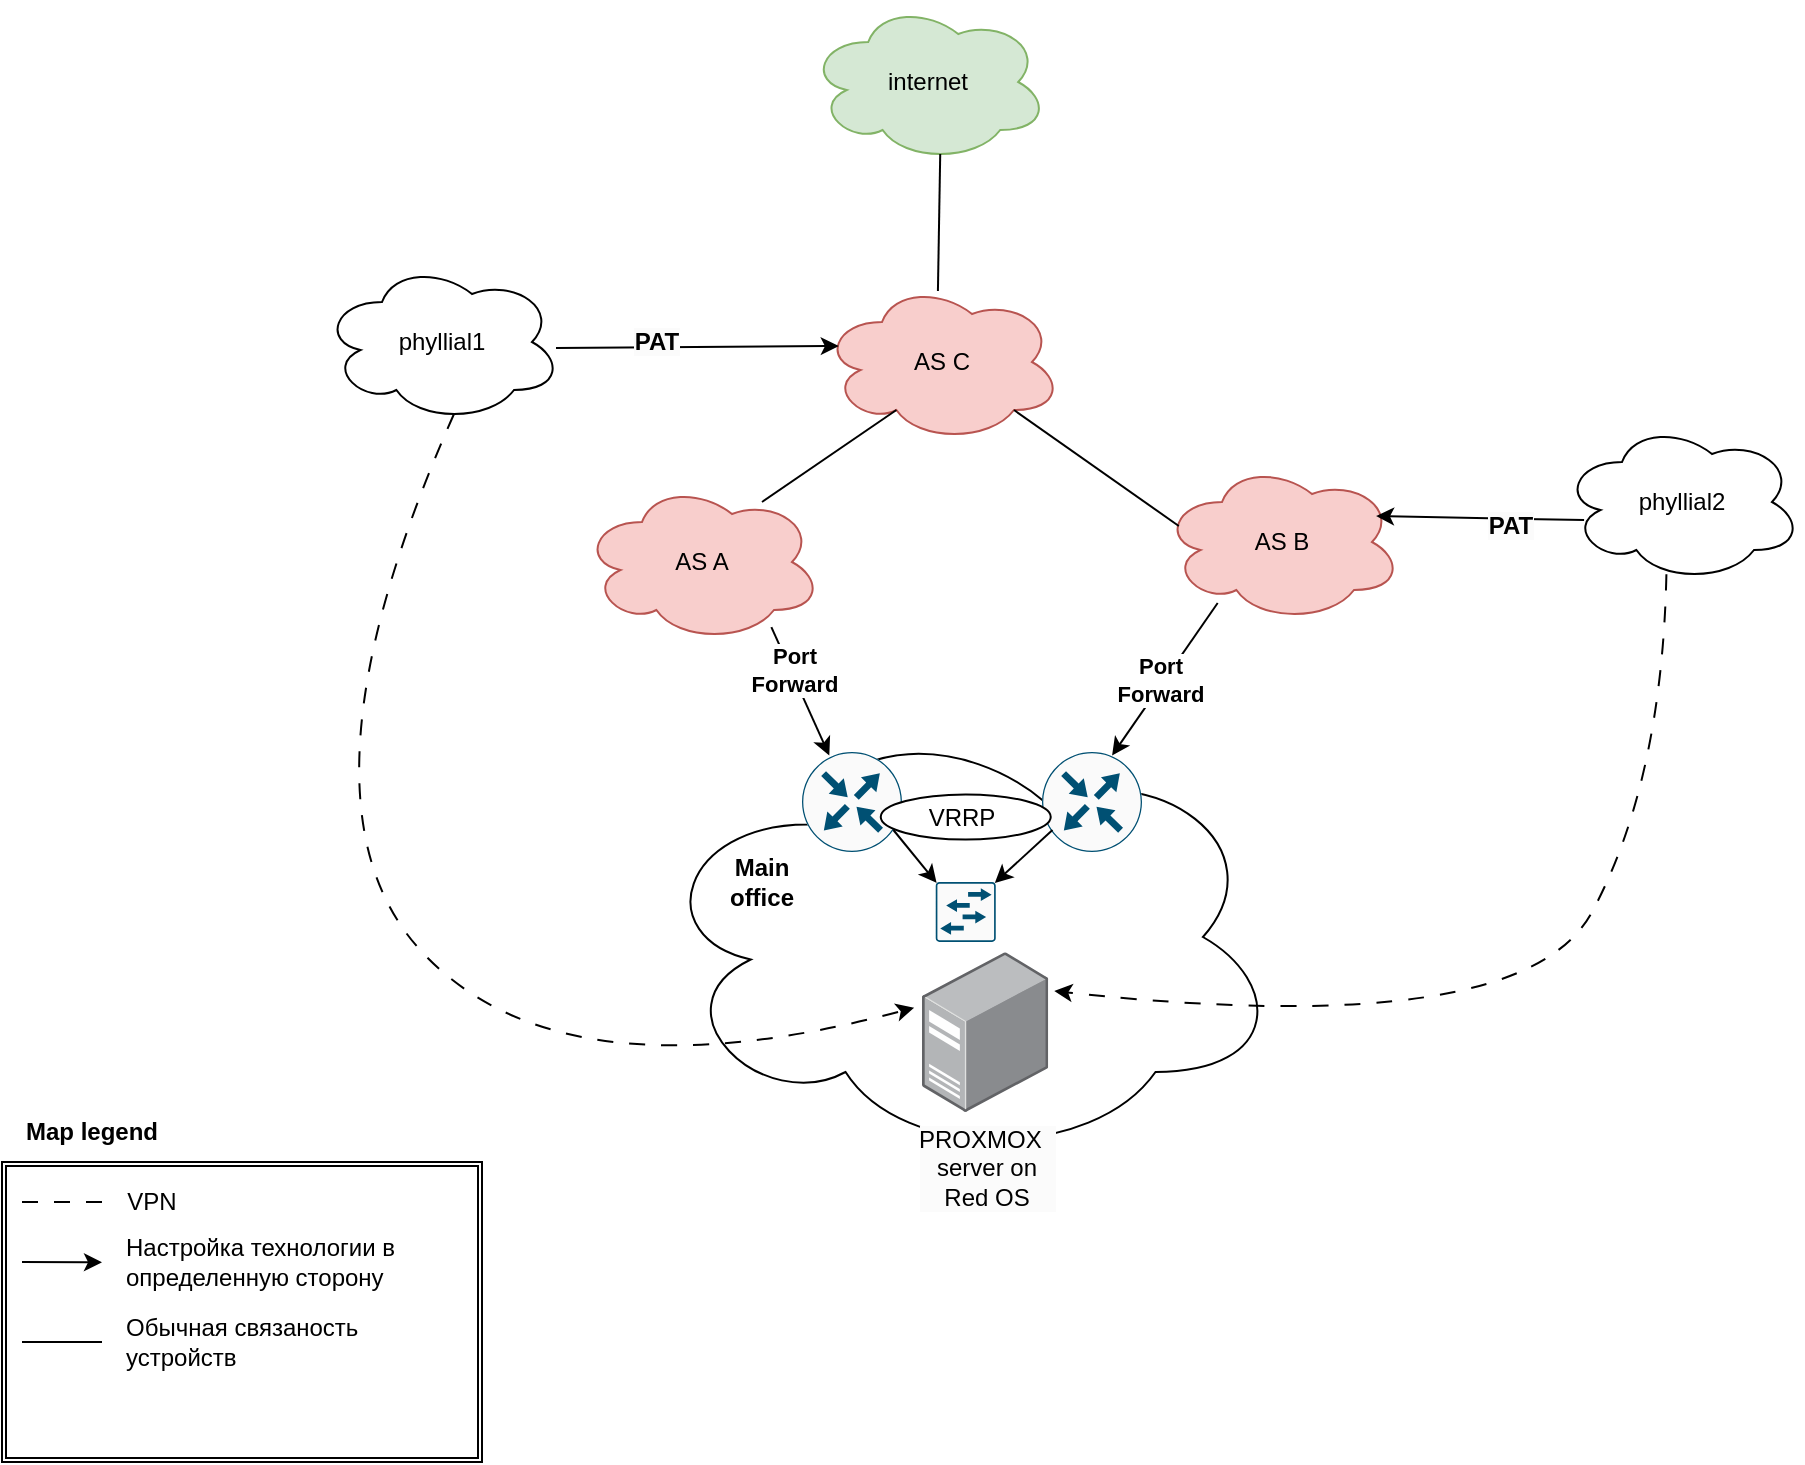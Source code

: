 <mxfile version="24.2.2" type="device">
  <diagram name="Страница — 1" id="jEcfLi5Q_I8-ZhP8agRY">
    <mxGraphModel dx="2261" dy="790" grid="1" gridSize="10" guides="1" tooltips="1" connect="1" arrows="1" fold="1" page="1" pageScale="1" pageWidth="827" pageHeight="1169" math="0" shadow="0">
      <root>
        <mxCell id="0" />
        <mxCell id="1" parent="0" />
        <mxCell id="7yvLDcOoskIWn6VrLPec-1" value="AS C" style="ellipse;shape=cloud;whiteSpace=wrap;html=1;fillColor=#f8cecc;strokeColor=#b85450;" parent="1" vertex="1">
          <mxGeometry x="300" y="250" width="120" height="80" as="geometry" />
        </mxCell>
        <mxCell id="7yvLDcOoskIWn6VrLPec-2" value="AS A" style="ellipse;shape=cloud;whiteSpace=wrap;html=1;fillColor=#f8cecc;strokeColor=#b85450;" parent="1" vertex="1">
          <mxGeometry x="180" y="350" width="120" height="80" as="geometry" />
        </mxCell>
        <mxCell id="7yvLDcOoskIWn6VrLPec-3" value="AS B" style="ellipse;shape=cloud;whiteSpace=wrap;html=1;fillColor=#f8cecc;strokeColor=#b85450;" parent="1" vertex="1">
          <mxGeometry x="470" y="340" width="120" height="80" as="geometry" />
        </mxCell>
        <mxCell id="7yvLDcOoskIWn6VrLPec-4" value="" style="ellipse;shape=cloud;whiteSpace=wrap;html=1;" parent="1" vertex="1">
          <mxGeometry x="213.74" y="465" width="316.26" height="225" as="geometry" />
        </mxCell>
        <mxCell id="7yvLDcOoskIWn6VrLPec-9" value="phyllial1" style="ellipse;shape=cloud;whiteSpace=wrap;html=1;" parent="1" vertex="1">
          <mxGeometry x="50" y="240" width="120" height="80" as="geometry" />
        </mxCell>
        <mxCell id="7yvLDcOoskIWn6VrLPec-14" value="phyllial2" style="ellipse;shape=cloud;whiteSpace=wrap;html=1;" parent="1" vertex="1">
          <mxGeometry x="670" y="320" width="120" height="80" as="geometry" />
        </mxCell>
        <mxCell id="7yvLDcOoskIWn6VrLPec-17" value="internet" style="ellipse;shape=cloud;whiteSpace=wrap;html=1;fillColor=#d5e8d4;strokeColor=#82b366;" parent="1" vertex="1">
          <mxGeometry x="293.11" y="110" width="120" height="80" as="geometry" />
        </mxCell>
        <mxCell id="7yvLDcOoskIWn6VrLPec-19" value="&lt;span style=&quot;text-wrap: wrap; background-color: rgb(251, 251, 251);&quot;&gt;PROXMOX&amp;nbsp;&amp;nbsp;&lt;/span&gt;&lt;div style=&quot;text-wrap: wrap; background-color: rgb(251, 251, 251);&quot;&gt;server on Red OS&lt;/div&gt;" style="image;points=[];aspect=fixed;html=1;align=center;shadow=0;dashed=0;image=img/lib/allied_telesis/computer_and_terminals/Server_Desktop.svg;" parent="1" vertex="1">
          <mxGeometry x="350" y="585" width="63.11" height="80" as="geometry" />
        </mxCell>
        <mxCell id="7yvLDcOoskIWn6VrLPec-21" value="" style="curved=1;endArrow=classic;html=1;rounded=0;exitX=0.55;exitY=0.95;exitDx=0;exitDy=0;exitPerimeter=0;entryX=-0.062;entryY=0.348;entryDx=0;entryDy=0;entryPerimeter=0;dashed=1;dashPattern=8 8;" parent="1" source="7yvLDcOoskIWn6VrLPec-9" target="7yvLDcOoskIWn6VrLPec-19" edge="1">
          <mxGeometry width="50" height="50" relative="1" as="geometry">
            <mxPoint x="30" y="330" as="sourcePoint" />
            <mxPoint x="190" y="670" as="targetPoint" />
            <Array as="points">
              <mxPoint x="30" y="510" />
              <mxPoint x="170" y="660" />
            </Array>
          </mxGeometry>
        </mxCell>
        <mxCell id="7yvLDcOoskIWn6VrLPec-26" value="" style="curved=1;endArrow=classic;html=1;rounded=0;entryX=1.048;entryY=0.244;entryDx=0;entryDy=0;entryPerimeter=0;exitX=0.435;exitY=0.952;exitDx=0;exitDy=0;exitPerimeter=0;dashed=1;dashPattern=8 8;" parent="1" source="7yvLDcOoskIWn6VrLPec-14" target="7yvLDcOoskIWn6VrLPec-19" edge="1">
          <mxGeometry width="50" height="50" relative="1" as="geometry">
            <mxPoint x="630" y="520" as="sourcePoint" />
            <mxPoint x="680" y="470" as="targetPoint" />
            <Array as="points">
              <mxPoint x="720" y="500" />
              <mxPoint x="650" y="630" />
            </Array>
          </mxGeometry>
        </mxCell>
        <mxCell id="7yvLDcOoskIWn6VrLPec-32" value="" style="endArrow=none;html=1;rounded=0;exitX=0.75;exitY=0.125;exitDx=0;exitDy=0;exitPerimeter=0;entryX=0.31;entryY=0.8;entryDx=0;entryDy=0;entryPerimeter=0;" parent="1" source="7yvLDcOoskIWn6VrLPec-2" target="7yvLDcOoskIWn6VrLPec-1" edge="1">
          <mxGeometry width="50" height="50" relative="1" as="geometry">
            <mxPoint x="260" y="350" as="sourcePoint" />
            <mxPoint x="310" y="300" as="targetPoint" />
          </mxGeometry>
        </mxCell>
        <mxCell id="7yvLDcOoskIWn6VrLPec-33" value="" style="endArrow=none;html=1;rounded=0;exitX=0.07;exitY=0.4;exitDx=0;exitDy=0;exitPerimeter=0;entryX=0.8;entryY=0.8;entryDx=0;entryDy=0;entryPerimeter=0;" parent="1" source="7yvLDcOoskIWn6VrLPec-3" target="7yvLDcOoskIWn6VrLPec-1" edge="1">
          <mxGeometry width="50" height="50" relative="1" as="geometry">
            <mxPoint x="462" y="388" as="sourcePoint" />
            <mxPoint x="498" y="320" as="targetPoint" />
          </mxGeometry>
        </mxCell>
        <mxCell id="7yvLDcOoskIWn6VrLPec-34" value="" style="endArrow=none;html=1;rounded=0;exitX=0.483;exitY=0.056;exitDx=0;exitDy=0;exitPerimeter=0;entryX=0.55;entryY=0.95;entryDx=0;entryDy=0;entryPerimeter=0;" parent="1" source="7yvLDcOoskIWn6VrLPec-1" target="7yvLDcOoskIWn6VrLPec-17" edge="1">
          <mxGeometry width="50" height="50" relative="1" as="geometry">
            <mxPoint x="350" y="260" as="sourcePoint" />
            <mxPoint x="407" y="194" as="targetPoint" />
          </mxGeometry>
        </mxCell>
        <mxCell id="7yvLDcOoskIWn6VrLPec-35" value="" style="endArrow=classic;html=1;rounded=0;exitX=0.975;exitY=0.538;exitDx=0;exitDy=0;exitPerimeter=0;entryX=0.07;entryY=0.4;entryDx=0;entryDy=0;entryPerimeter=0;" parent="1" source="7yvLDcOoskIWn6VrLPec-9" target="7yvLDcOoskIWn6VrLPec-1" edge="1">
          <mxGeometry width="50" height="50" relative="1" as="geometry">
            <mxPoint x="210" y="260" as="sourcePoint" />
            <mxPoint x="200" y="340" as="targetPoint" />
          </mxGeometry>
        </mxCell>
        <mxCell id="7yvLDcOoskIWn6VrLPec-36" value="&lt;span style=&quot;font-size: 12px; text-wrap: wrap; background-color: rgb(251, 251, 251);&quot;&gt;&lt;b&gt;PAT&lt;/b&gt;&lt;/span&gt;" style="edgeLabel;html=1;align=center;verticalAlign=middle;resizable=0;points=[];" parent="7yvLDcOoskIWn6VrLPec-35" vertex="1" connectable="0">
          <mxGeometry x="-0.29" y="3" relative="1" as="geometry">
            <mxPoint as="offset" />
          </mxGeometry>
        </mxCell>
        <mxCell id="7yvLDcOoskIWn6VrLPec-37" value="" style="endArrow=classic;html=1;rounded=0;exitX=0.092;exitY=0.613;exitDx=0;exitDy=0;exitPerimeter=0;fontStyle=1;entryX=0.892;entryY=0.338;entryDx=0;entryDy=0;entryPerimeter=0;" parent="1" source="7yvLDcOoskIWn6VrLPec-14" target="7yvLDcOoskIWn6VrLPec-3" edge="1">
          <mxGeometry width="50" height="50" relative="1" as="geometry">
            <mxPoint x="746" y="201" as="sourcePoint" />
            <mxPoint x="600" y="200" as="targetPoint" />
          </mxGeometry>
        </mxCell>
        <mxCell id="7yvLDcOoskIWn6VrLPec-38" value="&lt;span style=&quot;font-size: 12px; text-wrap: wrap; background-color: rgb(251, 251, 251);&quot;&gt;&lt;b&gt;PAT&lt;/b&gt;&lt;/span&gt;" style="edgeLabel;html=1;align=center;verticalAlign=middle;resizable=0;points=[];" parent="7yvLDcOoskIWn6VrLPec-37" vertex="1" connectable="0">
          <mxGeometry x="-0.29" y="3" relative="1" as="geometry">
            <mxPoint as="offset" />
          </mxGeometry>
        </mxCell>
        <mxCell id="7yvLDcOoskIWn6VrLPec-40" value="" style="shape=ext;double=1;rounded=0;whiteSpace=wrap;html=1;movable=0;resizable=0;rotatable=0;deletable=0;editable=0;locked=1;connectable=0;" parent="1" vertex="1">
          <mxGeometry x="-110" y="690" width="240" height="150" as="geometry" />
        </mxCell>
        <mxCell id="7yvLDcOoskIWn6VrLPec-41" value="&lt;b&gt;Map legend&lt;/b&gt;" style="text;html=1;align=center;verticalAlign=middle;whiteSpace=wrap;rounded=0;" parent="1" vertex="1">
          <mxGeometry x="-110" y="660" width="90" height="30" as="geometry" />
        </mxCell>
        <mxCell id="7yvLDcOoskIWn6VrLPec-43" value="" style="endArrow=none;html=1;rounded=0;dashed=1;dashPattern=8 8;" parent="1" edge="1">
          <mxGeometry width="50" height="50" relative="1" as="geometry">
            <mxPoint x="-100" y="710" as="sourcePoint" />
            <mxPoint x="-60" y="710" as="targetPoint" />
          </mxGeometry>
        </mxCell>
        <mxCell id="7yvLDcOoskIWn6VrLPec-45" value="VPN" style="text;html=1;align=center;verticalAlign=middle;whiteSpace=wrap;rounded=0;" parent="1" vertex="1">
          <mxGeometry x="-50" y="700" width="30" height="20" as="geometry" />
        </mxCell>
        <mxCell id="7yvLDcOoskIWn6VrLPec-46" value="" style="sketch=0;points=[[0.5,0,0],[1,0.5,0],[0.5,1,0],[0,0.5,0],[0.145,0.145,0],[0.856,0.145,0],[0.855,0.856,0],[0.145,0.855,0]];verticalLabelPosition=bottom;html=1;verticalAlign=top;aspect=fixed;align=center;pointerEvents=1;shape=mxgraph.cisco19.rect;prIcon=router;fillColor=#FAFAFA;strokeColor=#005073;" parent="1" vertex="1">
          <mxGeometry x="290" y="485" width="50" height="50" as="geometry" />
        </mxCell>
        <mxCell id="7yvLDcOoskIWn6VrLPec-49" value="" style="endArrow=classic;html=1;rounded=0;entryX=0.273;entryY=0.034;entryDx=0;entryDy=0;entryPerimeter=0;exitX=0.789;exitY=0.907;exitDx=0;exitDy=0;exitPerimeter=0;" parent="1" source="7yvLDcOoskIWn6VrLPec-2" target="7yvLDcOoskIWn6VrLPec-46" edge="1">
          <mxGeometry width="50" height="50" relative="1" as="geometry">
            <mxPoint x="240" y="540" as="sourcePoint" />
            <mxPoint x="290" y="490" as="targetPoint" />
          </mxGeometry>
        </mxCell>
        <mxCell id="7yvLDcOoskIWn6VrLPec-51" value="&lt;b&gt;Port&lt;/b&gt;&lt;div&gt;&lt;b&gt;Forward&lt;/b&gt;&lt;/div&gt;" style="edgeLabel;html=1;align=center;verticalAlign=middle;resizable=0;points=[];" parent="7yvLDcOoskIWn6VrLPec-49" vertex="1" connectable="0">
          <mxGeometry x="-0.311" y="1" relative="1" as="geometry">
            <mxPoint as="offset" />
          </mxGeometry>
        </mxCell>
        <mxCell id="7yvLDcOoskIWn6VrLPec-47" value="" style="sketch=0;points=[[0.5,0,0],[1,0.5,0],[0.5,1,0],[0,0.5,0],[0.145,0.145,0],[0.856,0.145,0],[0.855,0.856,0],[0.145,0.855,0]];verticalLabelPosition=bottom;html=1;verticalAlign=top;aspect=fixed;align=center;pointerEvents=1;shape=mxgraph.cisco19.rect;prIcon=router;fillColor=#FAFAFA;strokeColor=#005073;" parent="1" vertex="1">
          <mxGeometry x="410" y="485" width="50" height="50" as="geometry" />
        </mxCell>
        <mxCell id="7yvLDcOoskIWn6VrLPec-50" value="" style="endArrow=classic;html=1;rounded=0;exitX=0.232;exitY=0.881;exitDx=0;exitDy=0;exitPerimeter=0;entryX=0.701;entryY=0.034;entryDx=0;entryDy=0;entryPerimeter=0;" parent="1" source="7yvLDcOoskIWn6VrLPec-3" target="7yvLDcOoskIWn6VrLPec-47" edge="1">
          <mxGeometry width="50" height="50" relative="1" as="geometry">
            <mxPoint x="180" y="550" as="sourcePoint" />
            <mxPoint x="230" y="500" as="targetPoint" />
          </mxGeometry>
        </mxCell>
        <mxCell id="7yvLDcOoskIWn6VrLPec-52" value="&lt;b&gt;Port&lt;/b&gt;&lt;div&gt;&lt;b&gt;Forward&lt;/b&gt;&lt;/div&gt;" style="edgeLabel;html=1;align=center;verticalAlign=middle;resizable=0;points=[];" parent="7yvLDcOoskIWn6VrLPec-50" vertex="1" connectable="0">
          <mxGeometry x="0.031" y="-2" relative="1" as="geometry">
            <mxPoint as="offset" />
          </mxGeometry>
        </mxCell>
        <mxCell id="ef_AMNH1NiTGe_wjEQel-1" value="" style="endArrow=classic;html=1;rounded=0;" edge="1" parent="1">
          <mxGeometry width="50" height="50" relative="1" as="geometry">
            <mxPoint x="-100" y="740" as="sourcePoint" />
            <mxPoint x="-60" y="740.14" as="targetPoint" />
          </mxGeometry>
        </mxCell>
        <mxCell id="ef_AMNH1NiTGe_wjEQel-2" value="Настройка технологии в определенную сторону" style="text;html=1;align=left;verticalAlign=middle;whiteSpace=wrap;rounded=0;" vertex="1" parent="1">
          <mxGeometry x="-50" y="720" width="140" height="40" as="geometry" />
        </mxCell>
        <mxCell id="ef_AMNH1NiTGe_wjEQel-3" value="" style="endArrow=none;html=1;rounded=0;" edge="1" parent="1">
          <mxGeometry width="50" height="50" relative="1" as="geometry">
            <mxPoint x="-100" y="780" as="sourcePoint" />
            <mxPoint x="-60" y="780" as="targetPoint" />
          </mxGeometry>
        </mxCell>
        <mxCell id="ef_AMNH1NiTGe_wjEQel-4" value="Обычная связаность устройств" style="text;html=1;align=left;verticalAlign=middle;whiteSpace=wrap;rounded=0;" vertex="1" parent="1">
          <mxGeometry x="-50" y="760" width="140" height="40" as="geometry" />
        </mxCell>
        <mxCell id="ef_AMNH1NiTGe_wjEQel-5" value="" style="sketch=0;points=[[0.015,0.015,0],[0.985,0.015,0],[0.985,0.985,0],[0.015,0.985,0],[0.25,0,0],[0.5,0,0],[0.75,0,0],[1,0.25,0],[1,0.5,0],[1,0.75,0],[0.75,1,0],[0.5,1,0],[0.25,1,0],[0,0.75,0],[0,0.5,0],[0,0.25,0]];verticalLabelPosition=bottom;html=1;verticalAlign=top;aspect=fixed;align=center;pointerEvents=1;shape=mxgraph.cisco19.rect;prIcon=l2_switch;fillColor=#FAFAFA;strokeColor=#005073;" vertex="1" parent="1">
          <mxGeometry x="356.87" y="550" width="30" height="30" as="geometry" />
        </mxCell>
        <mxCell id="ef_AMNH1NiTGe_wjEQel-10" value="" style="ellipse;whiteSpace=wrap;html=1;" vertex="1" parent="1">
          <mxGeometry x="329.37" y="506.25" width="85" height="22.5" as="geometry" />
        </mxCell>
        <mxCell id="ef_AMNH1NiTGe_wjEQel-7" value="" style="endArrow=classic;html=1;rounded=0;entryX=0.015;entryY=0.015;entryDx=0;entryDy=0;entryPerimeter=0;exitX=0.914;exitY=0.78;exitDx=0;exitDy=0;exitPerimeter=0;" edge="1" parent="1" source="7yvLDcOoskIWn6VrLPec-46" target="ef_AMNH1NiTGe_wjEQel-5">
          <mxGeometry width="50" height="50" relative="1" as="geometry">
            <mxPoint x="290" y="590" as="sourcePoint" />
            <mxPoint x="340" y="540" as="targetPoint" />
          </mxGeometry>
        </mxCell>
        <mxCell id="ef_AMNH1NiTGe_wjEQel-8" value="" style="endArrow=classic;html=1;rounded=0;entryX=0.985;entryY=0.015;entryDx=0;entryDy=0;entryPerimeter=0;exitX=0.105;exitY=0.78;exitDx=0;exitDy=0;exitPerimeter=0;" edge="1" parent="1" source="7yvLDcOoskIWn6VrLPec-47" target="ef_AMNH1NiTGe_wjEQel-5">
          <mxGeometry width="50" height="50" relative="1" as="geometry">
            <mxPoint x="346" y="534" as="sourcePoint" />
            <mxPoint x="367" y="545" as="targetPoint" />
          </mxGeometry>
        </mxCell>
        <mxCell id="ef_AMNH1NiTGe_wjEQel-9" value="VRRP" style="text;html=1;align=center;verticalAlign=middle;whiteSpace=wrap;rounded=0;" vertex="1" parent="1">
          <mxGeometry x="350" y="510" width="40" height="15" as="geometry" />
        </mxCell>
        <mxCell id="ef_AMNH1NiTGe_wjEQel-12" value="&lt;b&gt;Main office&lt;/b&gt;" style="text;html=1;align=center;verticalAlign=middle;whiteSpace=wrap;rounded=0;" vertex="1" parent="1">
          <mxGeometry x="240" y="535" width="60" height="30" as="geometry" />
        </mxCell>
      </root>
    </mxGraphModel>
  </diagram>
</mxfile>
